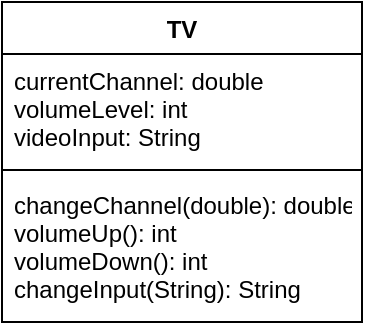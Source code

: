 <mxfile version="14.2.9" type="github">
  <diagram id="Mkc-tobQryAmzsA3OWJz" name="Page-1">
    <mxGraphModel dx="868" dy="393" grid="1" gridSize="10" guides="1" tooltips="1" connect="1" arrows="1" fold="1" page="1" pageScale="1" pageWidth="850" pageHeight="1100" math="0" shadow="0">
      <root>
        <mxCell id="0" />
        <mxCell id="1" parent="0" />
        <mxCell id="yqqFKYr_ZKLxgxnTETv3-1" value="TV" style="swimlane;fontStyle=1;align=center;verticalAlign=top;childLayout=stackLayout;horizontal=1;startSize=26;horizontalStack=0;resizeParent=1;resizeParentMax=0;resizeLast=0;collapsible=1;marginBottom=0;" vertex="1" parent="1">
          <mxGeometry x="120" y="40" width="180" height="160" as="geometry" />
        </mxCell>
        <mxCell id="yqqFKYr_ZKLxgxnTETv3-2" value="currentChannel: double&#xa;volumeLevel: int&#xa;videoInput: String" style="text;strokeColor=none;fillColor=none;align=left;verticalAlign=top;spacingLeft=4;spacingRight=4;overflow=hidden;rotatable=0;points=[[0,0.5],[1,0.5]];portConstraint=eastwest;" vertex="1" parent="yqqFKYr_ZKLxgxnTETv3-1">
          <mxGeometry y="26" width="180" height="54" as="geometry" />
        </mxCell>
        <mxCell id="yqqFKYr_ZKLxgxnTETv3-3" value="" style="line;strokeWidth=1;fillColor=none;align=left;verticalAlign=middle;spacingTop=-1;spacingLeft=3;spacingRight=3;rotatable=0;labelPosition=right;points=[];portConstraint=eastwest;" vertex="1" parent="yqqFKYr_ZKLxgxnTETv3-1">
          <mxGeometry y="80" width="180" height="8" as="geometry" />
        </mxCell>
        <mxCell id="yqqFKYr_ZKLxgxnTETv3-4" value="changeChannel(double): double&#xa;volumeUp(): int&#xa;volumeDown(): int&#xa;changeInput(String): String" style="text;strokeColor=none;fillColor=none;align=left;verticalAlign=top;spacingLeft=4;spacingRight=4;overflow=hidden;rotatable=0;points=[[0,0.5],[1,0.5]];portConstraint=eastwest;" vertex="1" parent="yqqFKYr_ZKLxgxnTETv3-1">
          <mxGeometry y="88" width="180" height="72" as="geometry" />
        </mxCell>
      </root>
    </mxGraphModel>
  </diagram>
</mxfile>
